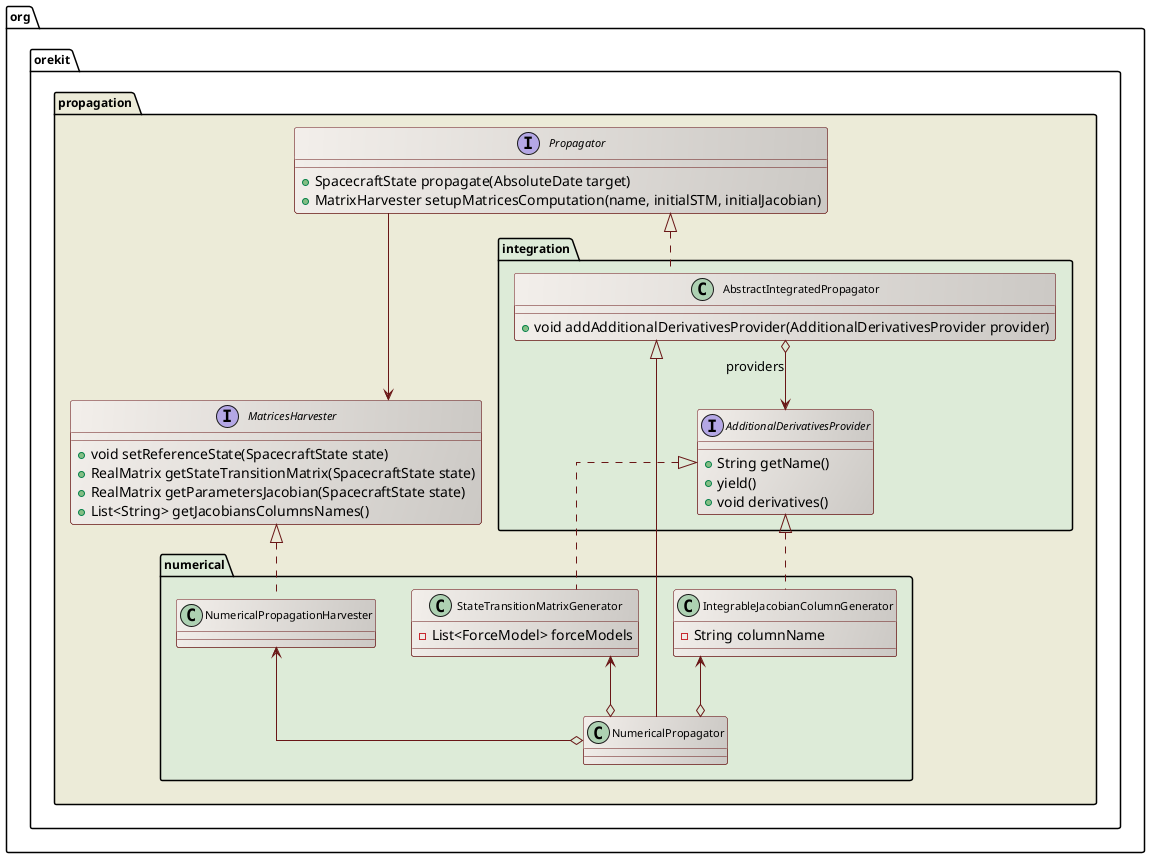 ' Copyright 2002-2025 CS GROUP
' Licensed to CS GROUP (CS) under one or more
' contributor license agreements.  See the NOTICE file distributed with
' this work for additional information regarding copyright ownership.
' CS licenses this file to You under the Apache License, Version 2.0
' (the "License"); you may not use this file except in compliance with
' the License.  You may obtain a copy of the License at
'
'   http://www.apache.org/licenses/LICENSE-2.0
'
' Unless required by applicable law or agreed to in writing, software
' distributed under the License is distributed on an "AS IS" BASIS,
' WITHOUT WARRANTIES OR CONDITIONS OF ANY KIND, either express or implied.
' See the License for the specific language governing permissions and
' limitations under the License.
 
@startuml

  skinparam svek                  true
  skinparam ClassBackgroundColor  #F3EFEB/CCC9C5
  skinparam ClassArrowColor       #691616
  skinparam ClassBorderColor      #691616
  skinparam NoteBackgroundColor   #F3EFEB
  skinparam NoteBorderColor       #691616
  skinparam NoteFontColor         #691616
  skinparam ClassFontSize         11
  skinparam PackageFontSize       12
  skinparam linetype              ortho

  package org.orekit.propagation #ECEBD8 {

    interface Propagator {
      + SpacecraftState propagate(AbsoluteDate target)
      +MatrixHarvester setupMatricesComputation(name, initialSTM, initialJacobian)
    }

    interface MatricesHarvester {
      +void setReferenceState(SpacecraftState state)
      +RealMatrix getStateTransitionMatrix(SpacecraftState state)
      +RealMatrix getParametersJacobian(SpacecraftState state)
      +List<String> getJacobiansColumnsNames()
    }

    Propagator -right-> MatricesHarvester

    package integration #DDEBD8 {
      class  AbstractIntegratedPropagator {
       +void addAdditionalDerivativesProvider(AdditionalDerivativesProvider provider)
      }
      interface AdditionalDerivativesProvider {
        +String getName()
        +yield()
        +void derivatives()
      }
      AbstractIntegratedPropagator o--> AdditionalDerivativesProvider : providers
      Propagator <|.. AbstractIntegratedPropagator
    }

    package numerical #DDEBD8 {

       class NumericalPropagationHarvester

       class StateTransitionMatrixGenerator {
         -List<ForceModel> forceModels
       }

       class IntegrableJacobianColumnGenerator {
         -String columnName
       }

       class NumericalPropagator

       MatricesHarvester <|.. NumericalPropagationHarvester
       AbstractIntegratedPropagator <|-- NumericalPropagator
       StateTransitionMatrixGenerator <--o NumericalPropagator
       IntegrableJacobianColumnGenerator <--o NumericalPropagator
       NumericalPropagationHarvester <--o NumericalPropagator

       AdditionalDerivativesProvider <|.. StateTransitionMatrixGenerator
       AdditionalDerivativesProvider <|.. IntegrableJacobianColumnGenerator

    }

  }

@enduml
